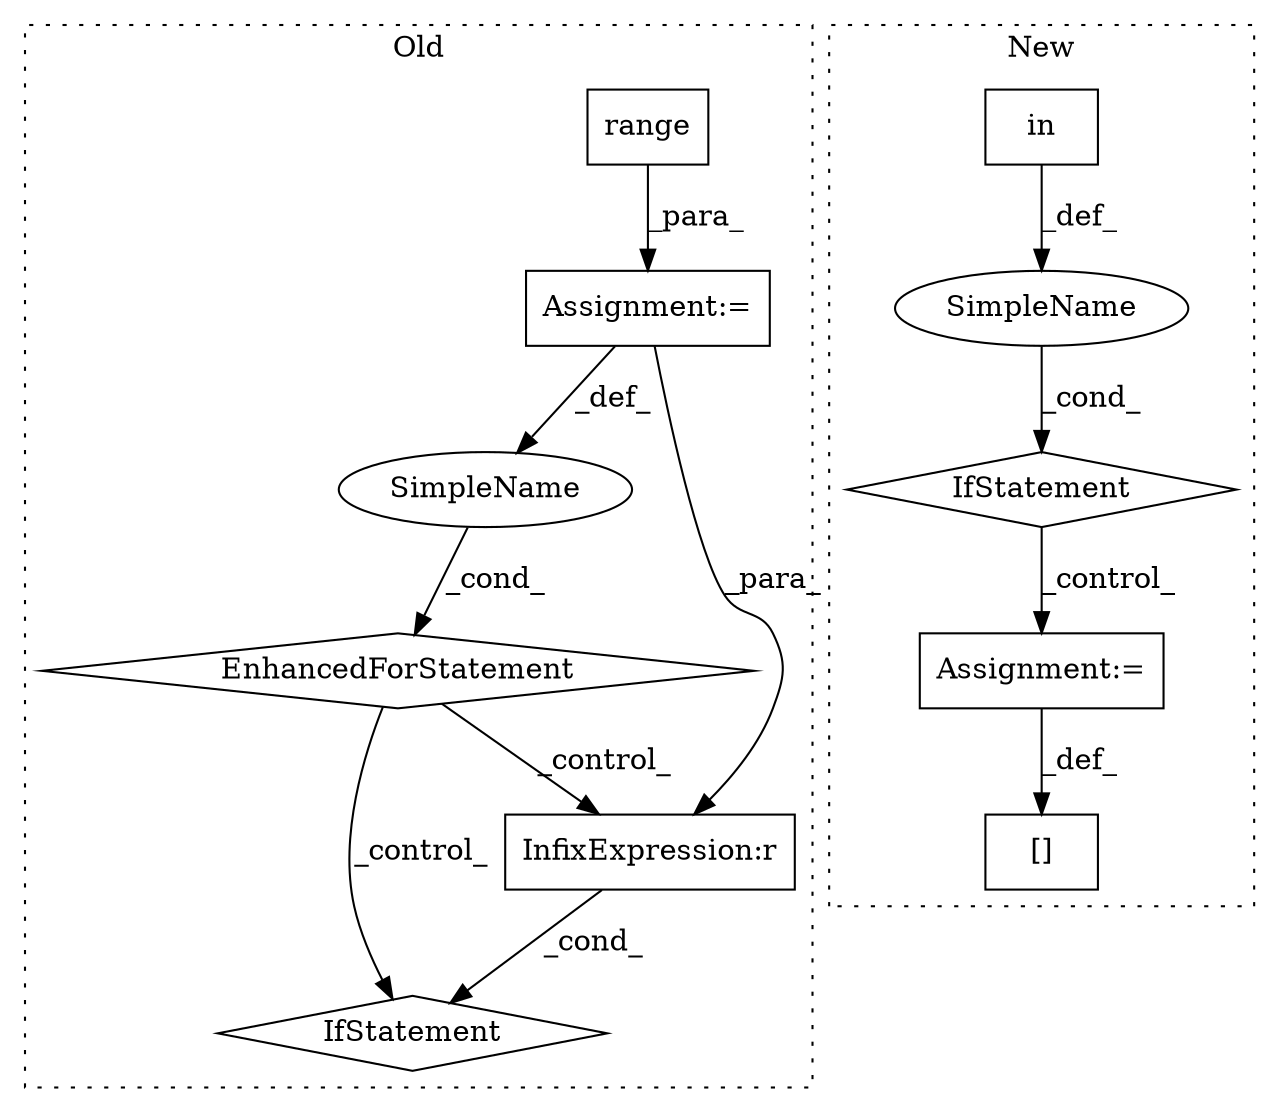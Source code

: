 digraph G {
subgraph cluster0 {
1 [label="EnhancedForStatement" a="70" s="15964,16045" l="57,2" shape="diamond"];
4 [label="Assignment:=" a="7" s="15964,16045" l="57,2" shape="box"];
5 [label="IfStatement" a="25" s="16114,16156" l="4,2" shape="diamond"];
6 [label="SimpleName" a="42" s="16025" l="1" shape="ellipse"];
10 [label="range" a="32" s="16029,16044" l="6,1" shape="box"];
11 [label="InfixExpression:r" a="27" s="16144" l="4" shape="box"];
label = "Old";
style="dotted";
}
subgraph cluster1 {
2 [label="in" a="105" s="15898" l="23" shape="box"];
3 [label="IfStatement" a="25" s="15888,15921" l="10,2" shape="diamond"];
7 [label="Assignment:=" a="7" s="15954" l="1" shape="box"];
8 [label="SimpleName" a="42" s="" l="" shape="ellipse"];
9 [label="[]" a="2" s="15933,15953" l="9,1" shape="box"];
label = "New";
style="dotted";
}
1 -> 11 [label="_control_"];
1 -> 5 [label="_control_"];
2 -> 8 [label="_def_"];
3 -> 7 [label="_control_"];
4 -> 6 [label="_def_"];
4 -> 11 [label="_para_"];
6 -> 1 [label="_cond_"];
7 -> 9 [label="_def_"];
8 -> 3 [label="_cond_"];
10 -> 4 [label="_para_"];
11 -> 5 [label="_cond_"];
}